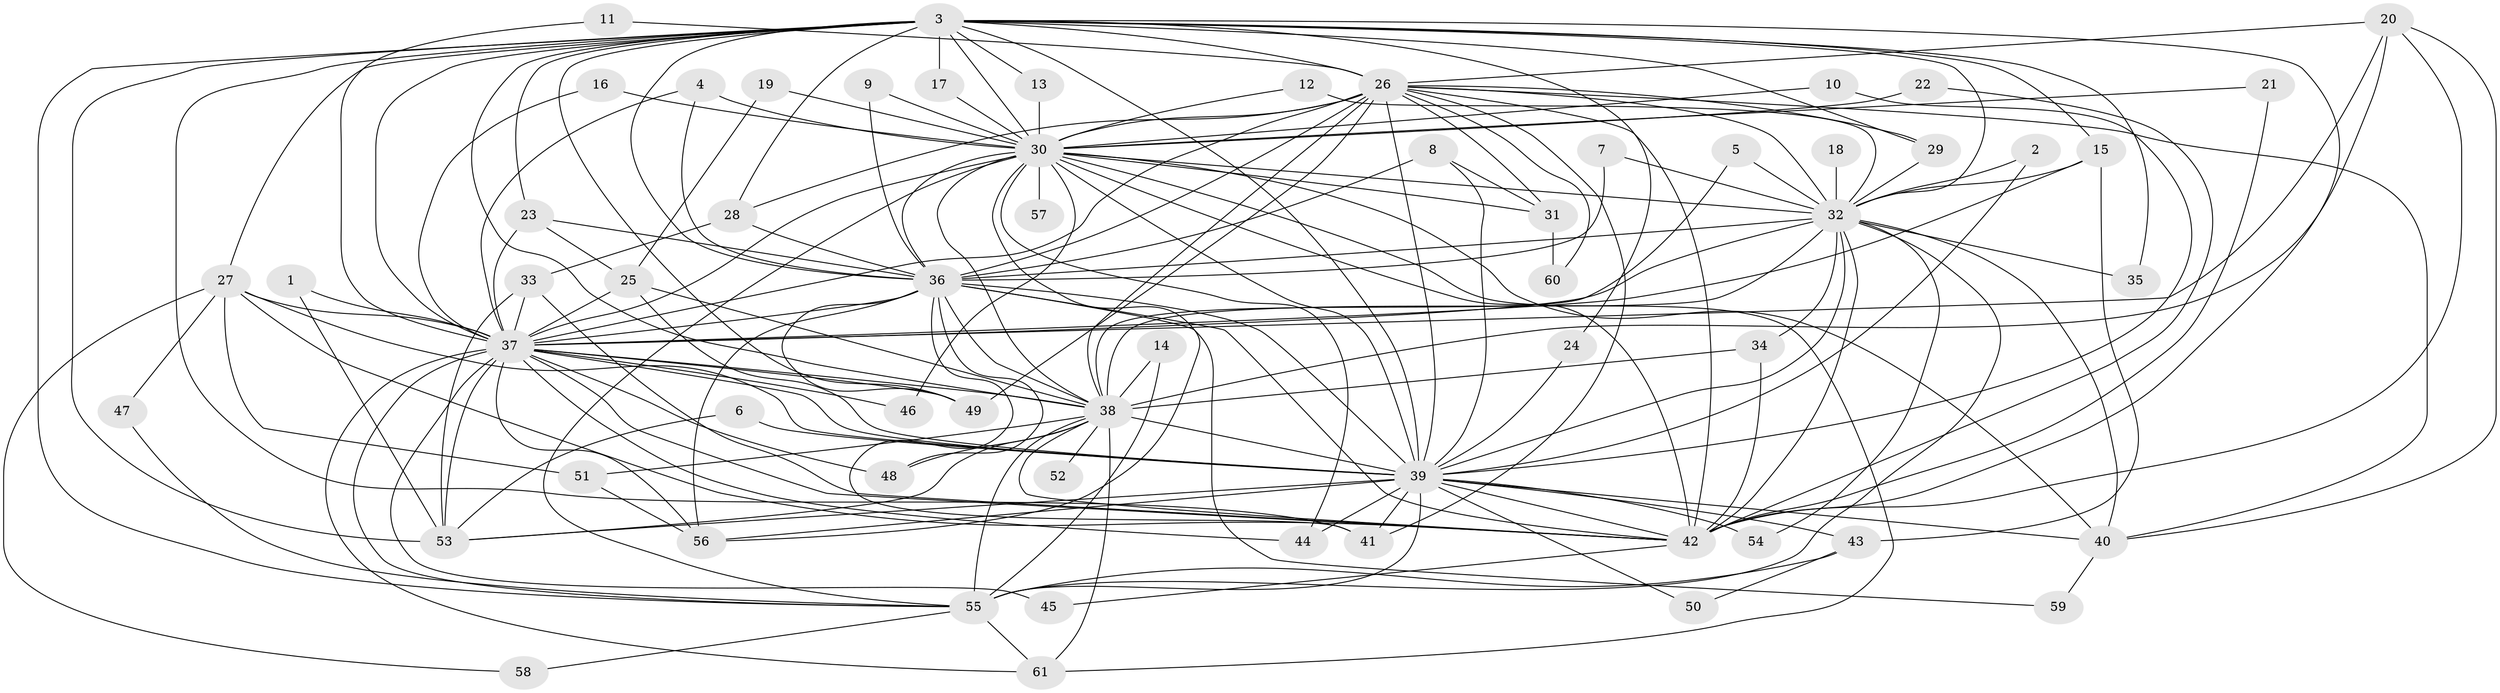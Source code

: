 // original degree distribution, {16: 0.01652892561983471, 30: 0.008264462809917356, 19: 0.008264462809917356, 29: 0.008264462809917356, 36: 0.008264462809917356, 22: 0.024793388429752067, 24: 0.008264462809917356, 9: 0.008264462809917356, 4: 0.12396694214876033, 3: 0.19008264462809918, 2: 0.5619834710743802, 5: 0.01652892561983471, 8: 0.008264462809917356, 6: 0.008264462809917356}
// Generated by graph-tools (version 1.1) at 2025/25/03/09/25 03:25:36]
// undirected, 61 vertices, 173 edges
graph export_dot {
graph [start="1"]
  node [color=gray90,style=filled];
  1;
  2;
  3;
  4;
  5;
  6;
  7;
  8;
  9;
  10;
  11;
  12;
  13;
  14;
  15;
  16;
  17;
  18;
  19;
  20;
  21;
  22;
  23;
  24;
  25;
  26;
  27;
  28;
  29;
  30;
  31;
  32;
  33;
  34;
  35;
  36;
  37;
  38;
  39;
  40;
  41;
  42;
  43;
  44;
  45;
  46;
  47;
  48;
  49;
  50;
  51;
  52;
  53;
  54;
  55;
  56;
  57;
  58;
  59;
  60;
  61;
  1 -- 37 [weight=1.0];
  1 -- 53 [weight=1.0];
  2 -- 32 [weight=1.0];
  2 -- 39 [weight=1.0];
  3 -- 13 [weight=1.0];
  3 -- 15 [weight=1.0];
  3 -- 17 [weight=1.0];
  3 -- 23 [weight=1.0];
  3 -- 24 [weight=1.0];
  3 -- 26 [weight=2.0];
  3 -- 27 [weight=1.0];
  3 -- 28 [weight=1.0];
  3 -- 29 [weight=1.0];
  3 -- 30 [weight=2.0];
  3 -- 32 [weight=2.0];
  3 -- 35 [weight=1.0];
  3 -- 36 [weight=2.0];
  3 -- 37 [weight=4.0];
  3 -- 38 [weight=2.0];
  3 -- 39 [weight=2.0];
  3 -- 41 [weight=1.0];
  3 -- 42 [weight=2.0];
  3 -- 49 [weight=1.0];
  3 -- 53 [weight=1.0];
  3 -- 55 [weight=1.0];
  4 -- 30 [weight=1.0];
  4 -- 36 [weight=1.0];
  4 -- 37 [weight=1.0];
  5 -- 32 [weight=1.0];
  5 -- 38 [weight=1.0];
  6 -- 39 [weight=1.0];
  6 -- 53 [weight=1.0];
  7 -- 32 [weight=1.0];
  7 -- 36 [weight=1.0];
  8 -- 31 [weight=1.0];
  8 -- 36 [weight=1.0];
  8 -- 39 [weight=1.0];
  9 -- 30 [weight=1.0];
  9 -- 36 [weight=1.0];
  10 -- 30 [weight=1.0];
  10 -- 39 [weight=1.0];
  11 -- 26 [weight=1.0];
  11 -- 37 [weight=1.0];
  12 -- 30 [weight=1.0];
  12 -- 32 [weight=1.0];
  13 -- 30 [weight=1.0];
  14 -- 38 [weight=1.0];
  14 -- 55 [weight=1.0];
  15 -- 32 [weight=1.0];
  15 -- 37 [weight=1.0];
  15 -- 43 [weight=1.0];
  16 -- 30 [weight=1.0];
  16 -- 37 [weight=1.0];
  17 -- 30 [weight=1.0];
  18 -- 32 [weight=1.0];
  19 -- 25 [weight=1.0];
  19 -- 30 [weight=1.0];
  20 -- 26 [weight=1.0];
  20 -- 37 [weight=1.0];
  20 -- 38 [weight=1.0];
  20 -- 40 [weight=1.0];
  20 -- 42 [weight=1.0];
  21 -- 30 [weight=1.0];
  21 -- 42 [weight=1.0];
  22 -- 30 [weight=1.0];
  22 -- 42 [weight=1.0];
  23 -- 25 [weight=1.0];
  23 -- 36 [weight=1.0];
  23 -- 37 [weight=1.0];
  24 -- 39 [weight=1.0];
  25 -- 37 [weight=2.0];
  25 -- 38 [weight=1.0];
  25 -- 39 [weight=1.0];
  26 -- 28 [weight=1.0];
  26 -- 29 [weight=1.0];
  26 -- 30 [weight=2.0];
  26 -- 31 [weight=1.0];
  26 -- 32 [weight=1.0];
  26 -- 36 [weight=1.0];
  26 -- 37 [weight=1.0];
  26 -- 38 [weight=1.0];
  26 -- 39 [weight=2.0];
  26 -- 40 [weight=1.0];
  26 -- 41 [weight=1.0];
  26 -- 42 [weight=2.0];
  26 -- 49 [weight=1.0];
  26 -- 60 [weight=1.0];
  27 -- 37 [weight=2.0];
  27 -- 39 [weight=1.0];
  27 -- 42 [weight=1.0];
  27 -- 47 [weight=1.0];
  27 -- 51 [weight=1.0];
  27 -- 58 [weight=1.0];
  28 -- 33 [weight=1.0];
  28 -- 36 [weight=1.0];
  29 -- 32 [weight=1.0];
  30 -- 31 [weight=1.0];
  30 -- 32 [weight=2.0];
  30 -- 36 [weight=1.0];
  30 -- 37 [weight=1.0];
  30 -- 38 [weight=1.0];
  30 -- 39 [weight=1.0];
  30 -- 40 [weight=1.0];
  30 -- 42 [weight=1.0];
  30 -- 44 [weight=1.0];
  30 -- 46 [weight=1.0];
  30 -- 55 [weight=1.0];
  30 -- 56 [weight=1.0];
  30 -- 57 [weight=1.0];
  30 -- 61 [weight=1.0];
  31 -- 60 [weight=1.0];
  32 -- 34 [weight=1.0];
  32 -- 35 [weight=1.0];
  32 -- 36 [weight=1.0];
  32 -- 37 [weight=2.0];
  32 -- 38 [weight=2.0];
  32 -- 39 [weight=1.0];
  32 -- 40 [weight=1.0];
  32 -- 42 [weight=1.0];
  32 -- 54 [weight=1.0];
  32 -- 55 [weight=1.0];
  33 -- 37 [weight=1.0];
  33 -- 42 [weight=1.0];
  33 -- 53 [weight=1.0];
  34 -- 38 [weight=1.0];
  34 -- 42 [weight=2.0];
  36 -- 37 [weight=1.0];
  36 -- 38 [weight=1.0];
  36 -- 39 [weight=2.0];
  36 -- 41 [weight=1.0];
  36 -- 42 [weight=1.0];
  36 -- 48 [weight=1.0];
  36 -- 49 [weight=1.0];
  36 -- 56 [weight=1.0];
  36 -- 59 [weight=1.0];
  37 -- 38 [weight=2.0];
  37 -- 39 [weight=2.0];
  37 -- 42 [weight=2.0];
  37 -- 44 [weight=1.0];
  37 -- 45 [weight=1.0];
  37 -- 46 [weight=1.0];
  37 -- 48 [weight=1.0];
  37 -- 49 [weight=1.0];
  37 -- 53 [weight=2.0];
  37 -- 55 [weight=1.0];
  37 -- 56 [weight=1.0];
  37 -- 61 [weight=1.0];
  38 -- 39 [weight=1.0];
  38 -- 42 [weight=1.0];
  38 -- 48 [weight=1.0];
  38 -- 51 [weight=1.0];
  38 -- 52 [weight=2.0];
  38 -- 53 [weight=2.0];
  38 -- 55 [weight=1.0];
  38 -- 61 [weight=1.0];
  39 -- 40 [weight=1.0];
  39 -- 41 [weight=1.0];
  39 -- 42 [weight=1.0];
  39 -- 43 [weight=3.0];
  39 -- 44 [weight=1.0];
  39 -- 50 [weight=1.0];
  39 -- 53 [weight=1.0];
  39 -- 54 [weight=1.0];
  39 -- 55 [weight=1.0];
  39 -- 56 [weight=1.0];
  40 -- 59 [weight=1.0];
  42 -- 45 [weight=1.0];
  43 -- 50 [weight=1.0];
  43 -- 55 [weight=1.0];
  47 -- 55 [weight=1.0];
  51 -- 56 [weight=1.0];
  55 -- 58 [weight=1.0];
  55 -- 61 [weight=1.0];
}
